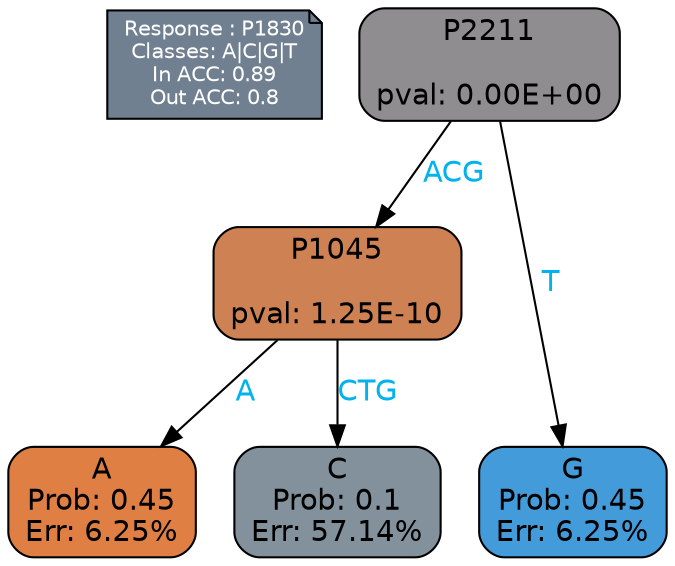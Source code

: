 digraph Tree {
node [shape=box, style="filled, rounded", color="black", fontname=helvetica] ;
graph [ranksep=equally, splines=polylines, bgcolor=transparent, dpi=600] ;
edge [fontname=helvetica] ;
LEGEND [label="Response : P1830
Classes: A|C|G|T
In ACC: 0.89
Out ACC: 0.8
",shape=note,align=left,style=filled,fillcolor="slategray",fontcolor="white",fontsize=10];1 [label="P2211

pval: 0.00E+00", fillcolor="#908d90"] ;
2 [label="P1045

pval: 1.25E-10", fillcolor="#ce8253"] ;
3 [label="A
Prob: 0.45
Err: 6.25%", fillcolor="#df7f43"] ;
4 [label="C
Prob: 0.1
Err: 57.14%", fillcolor="#82919b"] ;
5 [label="G
Prob: 0.45
Err: 6.25%", fillcolor="#439bda"] ;
1 -> 2 [label="ACG",fontcolor=deepskyblue2] ;
1 -> 5 [label="T",fontcolor=deepskyblue2] ;
2 -> 3 [label="A",fontcolor=deepskyblue2] ;
2 -> 4 [label="CTG",fontcolor=deepskyblue2] ;
{rank = same; 3;4;5;}{rank = same; LEGEND;1;}}
